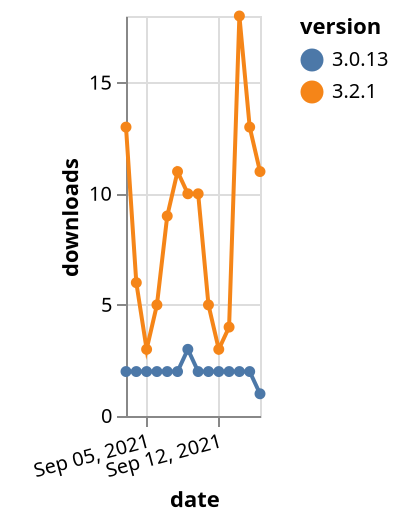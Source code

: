 {"$schema": "https://vega.github.io/schema/vega-lite/v5.json", "description": "A simple bar chart with embedded data.", "data": {"values": [{"date": "2021-09-03", "total": 48755, "delta": 13, "version": "3.2.1"}, {"date": "2021-09-04", "total": 48761, "delta": 6, "version": "3.2.1"}, {"date": "2021-09-05", "total": 48764, "delta": 3, "version": "3.2.1"}, {"date": "2021-09-06", "total": 48769, "delta": 5, "version": "3.2.1"}, {"date": "2021-09-07", "total": 48778, "delta": 9, "version": "3.2.1"}, {"date": "2021-09-08", "total": 48789, "delta": 11, "version": "3.2.1"}, {"date": "2021-09-09", "total": 48799, "delta": 10, "version": "3.2.1"}, {"date": "2021-09-10", "total": 48809, "delta": 10, "version": "3.2.1"}, {"date": "2021-09-11", "total": 48814, "delta": 5, "version": "3.2.1"}, {"date": "2021-09-12", "total": 48817, "delta": 3, "version": "3.2.1"}, {"date": "2021-09-13", "total": 48821, "delta": 4, "version": "3.2.1"}, {"date": "2021-09-14", "total": 48839, "delta": 18, "version": "3.2.1"}, {"date": "2021-09-15", "total": 48852, "delta": 13, "version": "3.2.1"}, {"date": "2021-09-16", "total": 48863, "delta": 11, "version": "3.2.1"}, {"date": "2021-09-03", "total": 1979, "delta": 2, "version": "3.0.13"}, {"date": "2021-09-04", "total": 1981, "delta": 2, "version": "3.0.13"}, {"date": "2021-09-05", "total": 1983, "delta": 2, "version": "3.0.13"}, {"date": "2021-09-06", "total": 1985, "delta": 2, "version": "3.0.13"}, {"date": "2021-09-07", "total": 1987, "delta": 2, "version": "3.0.13"}, {"date": "2021-09-08", "total": 1989, "delta": 2, "version": "3.0.13"}, {"date": "2021-09-09", "total": 1992, "delta": 3, "version": "3.0.13"}, {"date": "2021-09-10", "total": 1994, "delta": 2, "version": "3.0.13"}, {"date": "2021-09-11", "total": 1996, "delta": 2, "version": "3.0.13"}, {"date": "2021-09-12", "total": 1998, "delta": 2, "version": "3.0.13"}, {"date": "2021-09-13", "total": 2000, "delta": 2, "version": "3.0.13"}, {"date": "2021-09-14", "total": 2002, "delta": 2, "version": "3.0.13"}, {"date": "2021-09-15", "total": 2004, "delta": 2, "version": "3.0.13"}, {"date": "2021-09-16", "total": 2005, "delta": 1, "version": "3.0.13"}]}, "width": "container", "mark": {"type": "line", "point": {"filled": true}}, "encoding": {"x": {"field": "date", "type": "temporal", "timeUnit": "yearmonthdate", "title": "date", "axis": {"labelAngle": -15}}, "y": {"field": "delta", "type": "quantitative", "title": "downloads"}, "color": {"field": "version", "type": "nominal"}, "tooltip": {"field": "delta"}}}